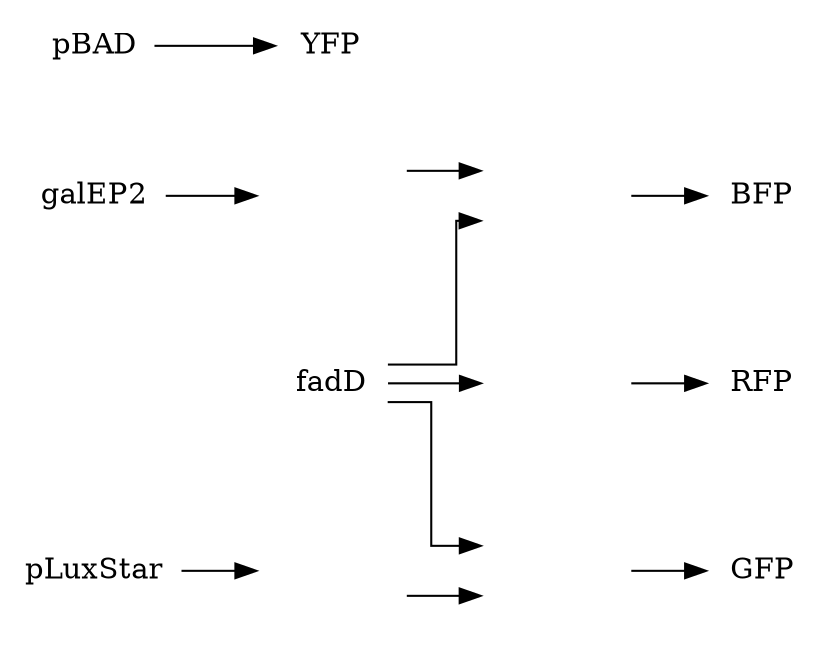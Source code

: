 #GRAPHVIZ_OUTPUT 
digraph{ 
rankdir=LR; 
splines=ortho; 
RFP[shape=none,label="RFP"]; 
GFP[shape=none,label="GFP"]; 
BFP[shape=none,label="BFP"]; 
YFP[shape=none,label="YFP"]; 
fadD[shape=none,label="fadD"]; 
pLuxStar[shape=none,label="pLuxStar"]; 
pBAD[shape=none,label="pBAD"]; 
galEP2[shape=none,label="galEP2"]; 
B2_BM3R1[fixedsize=true,height=1.0,width=1.0,label="",shape=none,image="job_1710841763079_A000_B2_BM3R1_gate.png"]; 
E1_BetI[fixedsize=true,height=1.0,width=1.0,label="",shape=none,image="job_1710841763079_A000_E1_BetI_gate.png"]; 
A1_AmtR[fixedsize=true,height=1.0,width=1.0,label="",shape=none,image="job_1710841763079_A000_A1_AmtR_gate.png"]; 
P1_PhlF[fixedsize=true,height=1.0,width=1.0,label="",shape=none,image="job_1710841763079_A000_P1_PhlF_gate.png"]; 
R1_PsrA[fixedsize=true,height=1.0,width=1.0,label="",shape=none,image="job_1710841763079_A000_R1_PsrA_gate.png"]; 
pBAD ->YFP ; 
B2_BM3R1 ->BFP ; 
fadD ->B2_BM3R1 ; 
A1_AmtR ->B2_BM3R1 ; 
galEP2 ->A1_AmtR ; 
E1_BetI ->GFP ; 
fadD ->E1_BetI ; 
P1_PhlF ->E1_BetI ; 
pLuxStar ->P1_PhlF ; 
R1_PsrA ->RFP ; 
fadD ->R1_PsrA ; 
} 
